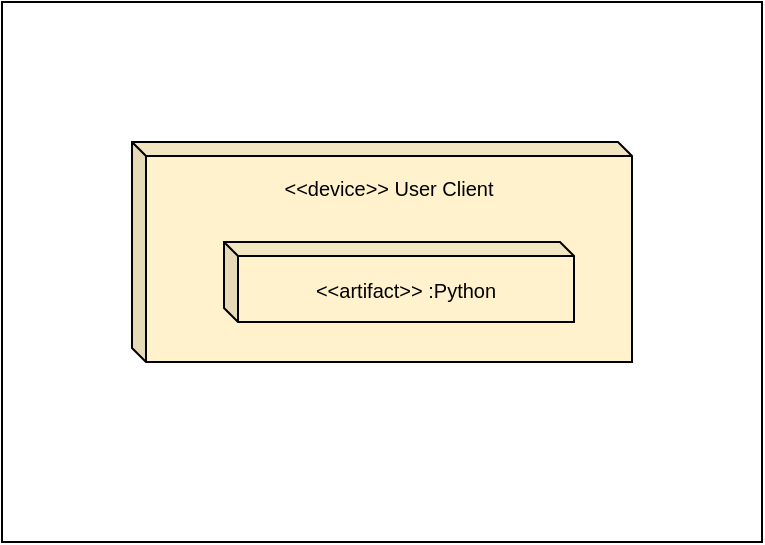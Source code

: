 <mxfile version="12.9.0" type="device"><diagram id="c4-t3oC-8ssB40q7Y22r" name="Page-1"><mxGraphModel dx="981" dy="518" grid="1" gridSize="10" guides="1" tooltips="1" connect="1" arrows="1" fold="1" page="1" pageScale="1" pageWidth="827" pageHeight="1169" math="0" shadow="0"><root><mxCell id="0"/><mxCell id="1" parent="0"/><mxCell id="9eSf2lcOrllqzeFtVQIC-36" value="" style="rounded=0;whiteSpace=wrap;html=1;strokeColor=#000000;fontSize=10;" vertex="1" parent="1"><mxGeometry x="215" y="170" width="380" height="270" as="geometry"/></mxCell><mxCell id="9eSf2lcOrllqzeFtVQIC-34" value="&amp;lt;&amp;lt;device&amp;gt;&amp;gt; User Client&lt;br&gt;&lt;br&gt;&lt;br&gt;&lt;br&gt;&lt;br&gt;&lt;br&gt;&lt;br&gt;" style="shape=cube;whiteSpace=wrap;html=1;boundedLbl=1;backgroundOutline=1;darkOpacity=0.05;darkOpacity2=0.1;fontSize=10;size=7;fillColor=#fff2cc;strokeColor=#000000;" vertex="1" parent="1"><mxGeometry x="280" y="240" width="250" height="110" as="geometry"/></mxCell><mxCell id="9eSf2lcOrllqzeFtVQIC-35" value="&amp;lt;&amp;lt;artifact&amp;gt;&amp;gt; :Python" style="shape=cube;whiteSpace=wrap;html=1;boundedLbl=1;backgroundOutline=1;darkOpacity=0.05;darkOpacity2=0.1;fontSize=10;size=7;fillColor=#fff2cc;strokeColor=#000000;" vertex="1" parent="1"><mxGeometry x="326" y="290" width="175" height="40" as="geometry"/></mxCell></root></mxGraphModel></diagram></mxfile>